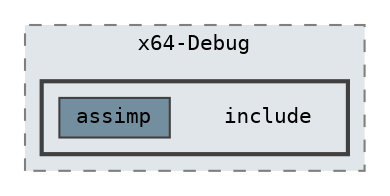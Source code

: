 digraph "C:/Users/s239074/Documents/ogl_renderer/thirdparty/assimp/out/install/x64-Debug/include"
{
 // LATEX_PDF_SIZE
  bgcolor="transparent";
  edge [fontname=Terminal,fontsize=10,labelfontname=Helvetica,labelfontsize=10];
  node [fontname=Terminal,fontsize=10,shape=box,height=0.2,width=0.4];
  compound=true
  subgraph clusterdir_3ad571823d2a5d8c8b93b7211013018c {
    graph [ bgcolor="#e0e6e9", pencolor="grey50", label="x64-Debug", fontname=Terminal,fontsize=10 style="filled,dashed", URL="dir_3ad571823d2a5d8c8b93b7211013018c.html",tooltip=""]
  subgraph clusterdir_681292339233575a6e995ff878c5bc2b {
    graph [ bgcolor="#e0e6e9", pencolor="grey25", label="", fontname=Terminal,fontsize=10 style="filled,bold", URL="dir_681292339233575a6e995ff878c5bc2b.html",tooltip=""]
    dir_681292339233575a6e995ff878c5bc2b [shape=plaintext, label="include"];
  dir_fcdd1d254730427ab52ce7aa927813ba [label="assimp", fillcolor="#738e9e", color="grey25", style="filled", URL="dir_fcdd1d254730427ab52ce7aa927813ba.html",tooltip=""];
  }
  }
}
